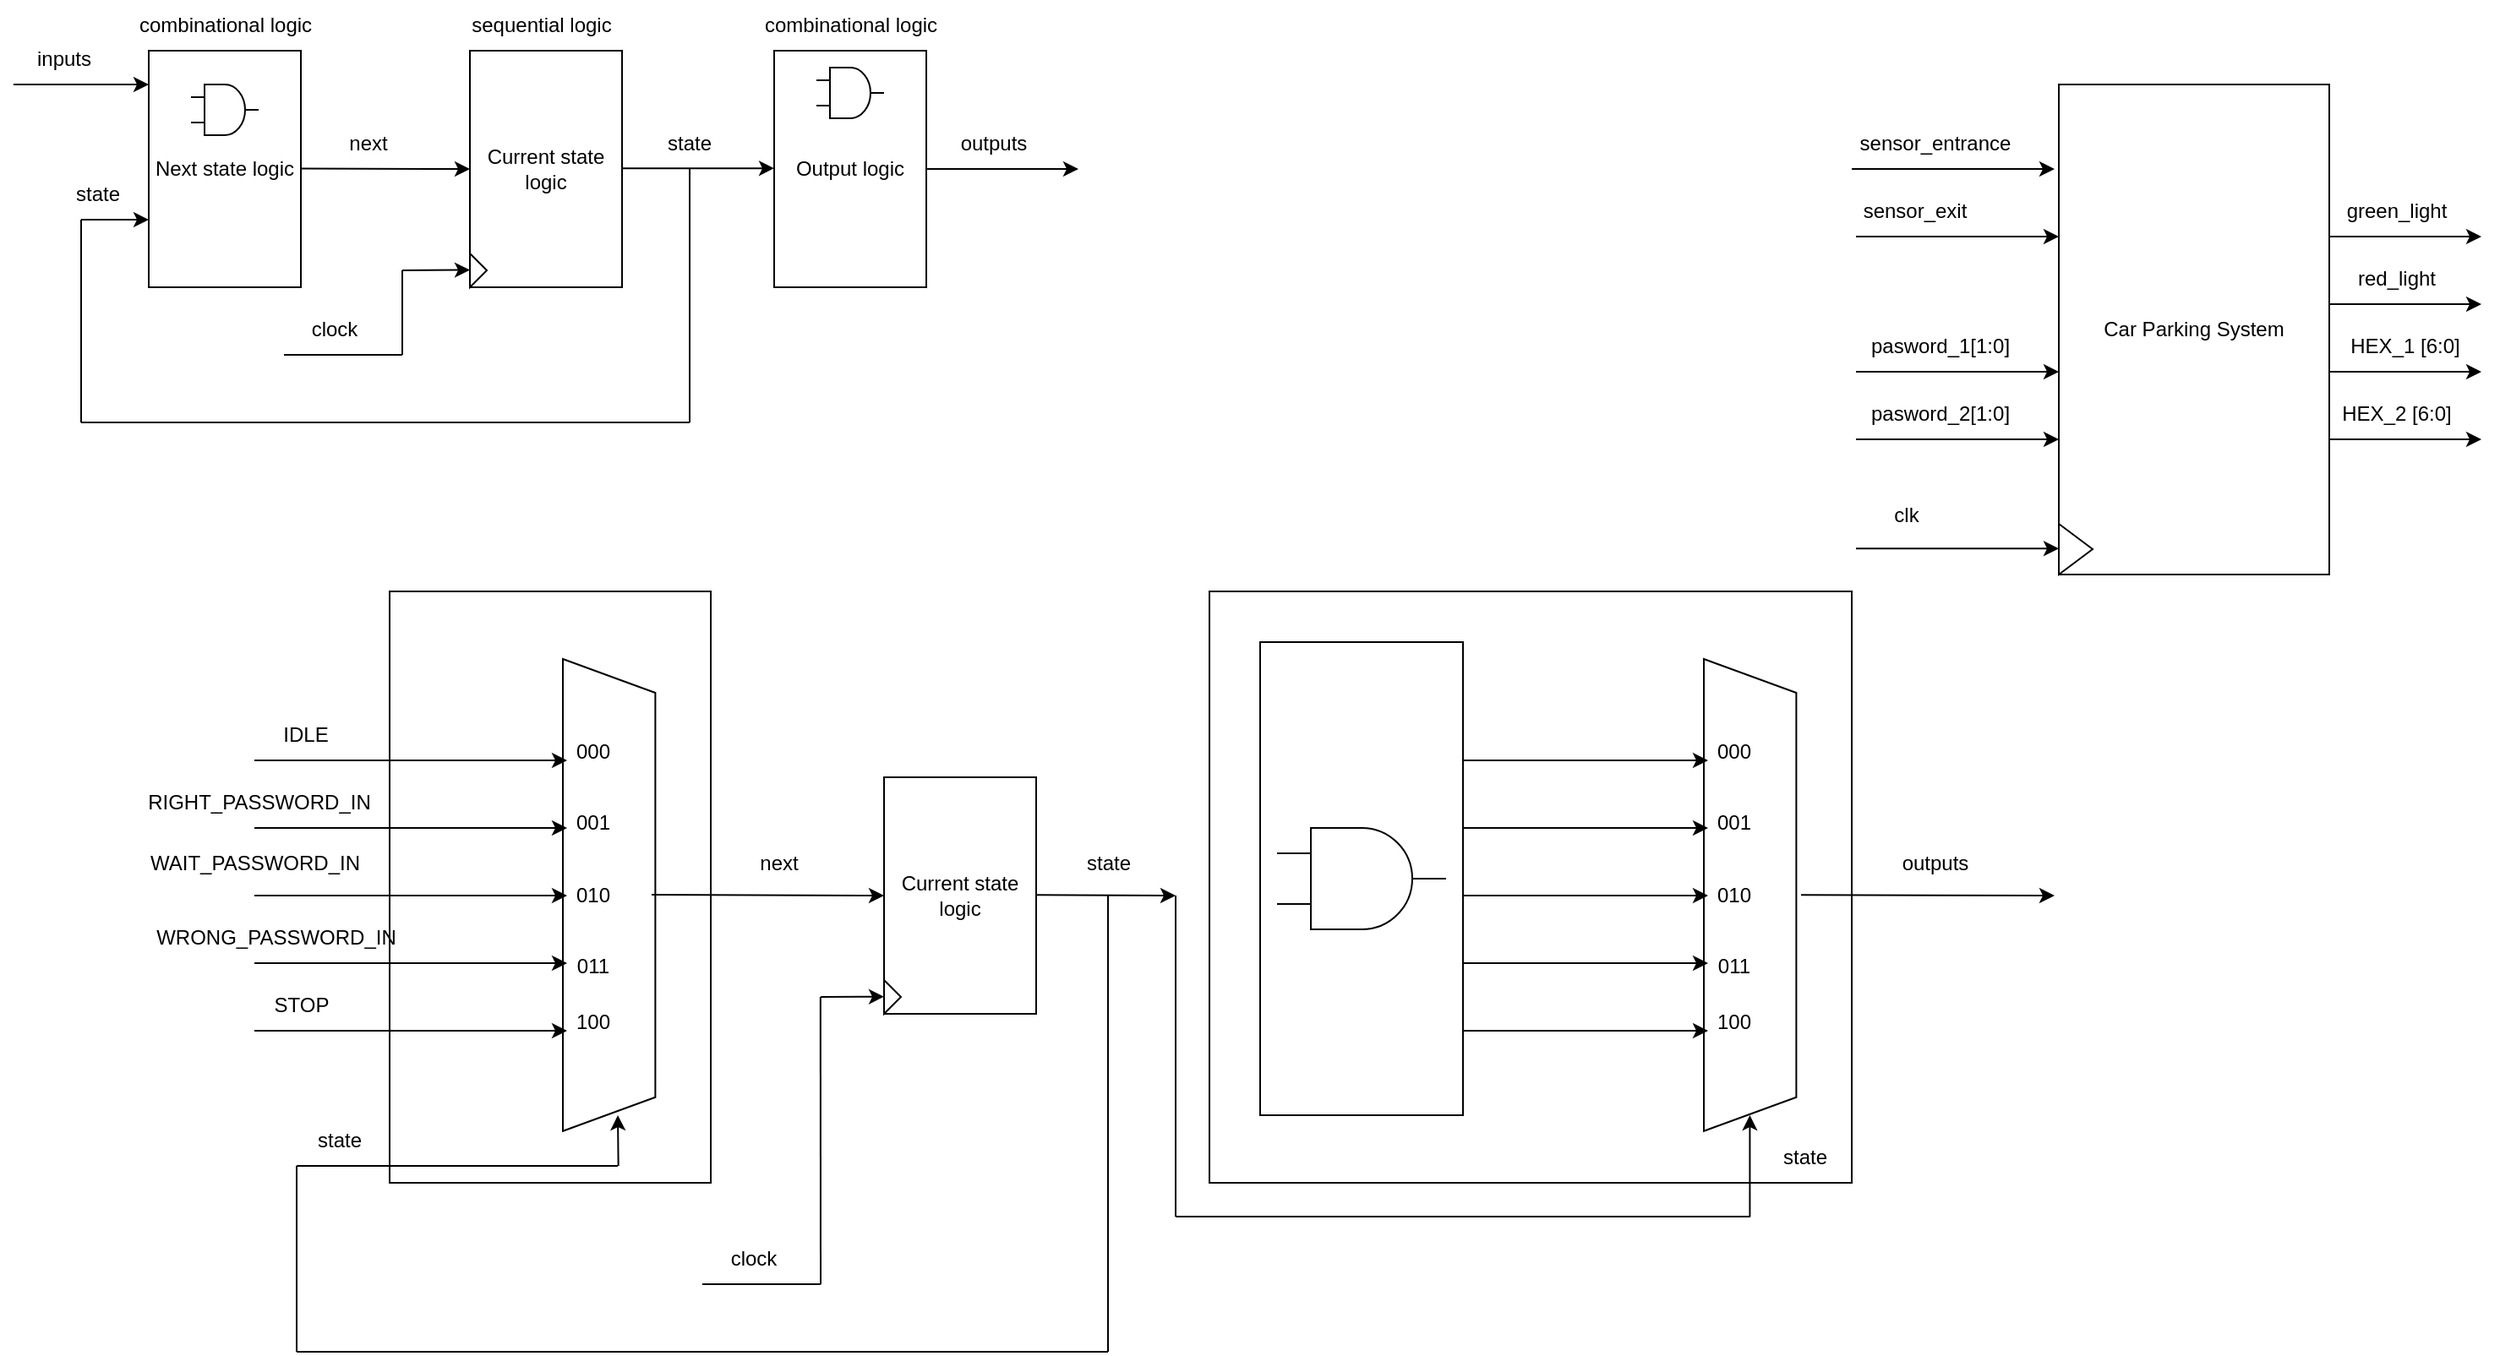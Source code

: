 <mxfile version="24.6.4" type="github">
  <diagram name="Page-1" id="HP4vaNlS5BNIqNdgq6U_">
    <mxGraphModel dx="1395" dy="643" grid="1" gridSize="10" guides="1" tooltips="1" connect="1" arrows="1" fold="1" page="1" pageScale="1" pageWidth="850" pageHeight="1100" math="0" shadow="0">
      <root>
        <mxCell id="0" />
        <mxCell id="1" parent="0" />
        <mxCell id="3VdE_Cds8ZQd7bfjSIlU-44" value="" style="rounded=0;whiteSpace=wrap;html=1;" vertex="1" parent="1">
          <mxGeometry x="252.5" y="370" width="190" height="350" as="geometry" />
        </mxCell>
        <mxCell id="2ca8768sGWNtgbp86XUo-1" value="Next state logic" style="rounded=0;whiteSpace=wrap;html=1;" parent="1" vertex="1">
          <mxGeometry x="110" y="50" width="90" height="140" as="geometry" />
        </mxCell>
        <mxCell id="2ca8768sGWNtgbp86XUo-2" value="Current state logic" style="rounded=0;whiteSpace=wrap;html=1;" parent="1" vertex="1">
          <mxGeometry x="300" y="50" width="90" height="140" as="geometry" />
        </mxCell>
        <mxCell id="2ca8768sGWNtgbp86XUo-3" value="" style="triangle;whiteSpace=wrap;html=1;" parent="1" vertex="1">
          <mxGeometry x="300" y="170" width="10" height="20" as="geometry" />
        </mxCell>
        <mxCell id="2ca8768sGWNtgbp86XUo-4" value="" style="endArrow=classic;html=1;rounded=0;" parent="1" edge="1">
          <mxGeometry width="50" height="50" relative="1" as="geometry">
            <mxPoint x="260" y="180" as="sourcePoint" />
            <mxPoint x="300" y="179.76" as="targetPoint" />
          </mxGeometry>
        </mxCell>
        <mxCell id="2ca8768sGWNtgbp86XUo-5" value="" style="endArrow=none;html=1;rounded=0;" parent="1" edge="1">
          <mxGeometry width="50" height="50" relative="1" as="geometry">
            <mxPoint x="260" y="230" as="sourcePoint" />
            <mxPoint x="260" y="180" as="targetPoint" />
          </mxGeometry>
        </mxCell>
        <mxCell id="3VdE_Cds8ZQd7bfjSIlU-1" value="" style="endArrow=none;html=1;rounded=0;" edge="1" parent="1">
          <mxGeometry width="50" height="50" relative="1" as="geometry">
            <mxPoint x="190" y="230" as="sourcePoint" />
            <mxPoint x="260" y="230" as="targetPoint" />
          </mxGeometry>
        </mxCell>
        <mxCell id="3VdE_Cds8ZQd7bfjSIlU-2" value="clock" style="text;strokeColor=none;align=center;fillColor=none;html=1;verticalAlign=middle;whiteSpace=wrap;rounded=0;" vertex="1" parent="1">
          <mxGeometry x="190" y="200" width="60" height="30" as="geometry" />
        </mxCell>
        <mxCell id="3VdE_Cds8ZQd7bfjSIlU-3" value="" style="endArrow=classic;html=1;rounded=0;entryX=0;entryY=0.5;entryDx=0;entryDy=0;" edge="1" parent="1" target="2ca8768sGWNtgbp86XUo-2">
          <mxGeometry width="50" height="50" relative="1" as="geometry">
            <mxPoint x="200" y="119.8" as="sourcePoint" />
            <mxPoint x="270" y="119.8" as="targetPoint" />
          </mxGeometry>
        </mxCell>
        <mxCell id="3VdE_Cds8ZQd7bfjSIlU-4" value="next" style="text;strokeColor=none;align=center;fillColor=none;html=1;verticalAlign=middle;whiteSpace=wrap;rounded=0;" vertex="1" parent="1">
          <mxGeometry x="210" y="90" width="60" height="30" as="geometry" />
        </mxCell>
        <mxCell id="3VdE_Cds8ZQd7bfjSIlU-5" value="" style="endArrow=classic;html=1;rounded=0;" edge="1" parent="1">
          <mxGeometry width="50" height="50" relative="1" as="geometry">
            <mxPoint x="390" y="119.6" as="sourcePoint" />
            <mxPoint x="480" y="119.6" as="targetPoint" />
          </mxGeometry>
        </mxCell>
        <mxCell id="3VdE_Cds8ZQd7bfjSIlU-6" value="Output logic" style="rounded=0;whiteSpace=wrap;html=1;" vertex="1" parent="1">
          <mxGeometry x="480" y="50" width="90" height="140" as="geometry" />
        </mxCell>
        <mxCell id="3VdE_Cds8ZQd7bfjSIlU-7" value="" style="endArrow=none;html=1;rounded=0;" edge="1" parent="1">
          <mxGeometry width="50" height="50" relative="1" as="geometry">
            <mxPoint x="430" y="270" as="sourcePoint" />
            <mxPoint x="430" y="120" as="targetPoint" />
          </mxGeometry>
        </mxCell>
        <mxCell id="3VdE_Cds8ZQd7bfjSIlU-8" value="" style="endArrow=none;html=1;rounded=0;" edge="1" parent="1">
          <mxGeometry width="50" height="50" relative="1" as="geometry">
            <mxPoint x="70" y="270" as="sourcePoint" />
            <mxPoint x="430" y="270" as="targetPoint" />
          </mxGeometry>
        </mxCell>
        <mxCell id="3VdE_Cds8ZQd7bfjSIlU-9" value="" style="endArrow=none;html=1;rounded=0;" edge="1" parent="1">
          <mxGeometry width="50" height="50" relative="1" as="geometry">
            <mxPoint x="70" y="270" as="sourcePoint" />
            <mxPoint x="70" y="150" as="targetPoint" />
          </mxGeometry>
        </mxCell>
        <mxCell id="3VdE_Cds8ZQd7bfjSIlU-10" value="" style="endArrow=classic;html=1;rounded=0;" edge="1" parent="1">
          <mxGeometry width="50" height="50" relative="1" as="geometry">
            <mxPoint x="70" y="150" as="sourcePoint" />
            <mxPoint x="110" y="150" as="targetPoint" />
          </mxGeometry>
        </mxCell>
        <mxCell id="3VdE_Cds8ZQd7bfjSIlU-11" value="state" style="text;strokeColor=none;align=center;fillColor=none;html=1;verticalAlign=middle;whiteSpace=wrap;rounded=0;" vertex="1" parent="1">
          <mxGeometry x="400" y="90" width="60" height="30" as="geometry" />
        </mxCell>
        <mxCell id="3VdE_Cds8ZQd7bfjSIlU-12" value="state" style="text;strokeColor=none;align=center;fillColor=none;html=1;verticalAlign=middle;whiteSpace=wrap;rounded=0;" vertex="1" parent="1">
          <mxGeometry x="50" y="120" width="60" height="30" as="geometry" />
        </mxCell>
        <mxCell id="3VdE_Cds8ZQd7bfjSIlU-13" value="" style="verticalLabelPosition=bottom;shadow=0;dashed=0;align=center;html=1;verticalAlign=top;shape=mxgraph.electrical.logic_gates.logic_gate;operation=and;" vertex="1" parent="1">
          <mxGeometry x="135" y="70" width="40" height="30" as="geometry" />
        </mxCell>
        <mxCell id="3VdE_Cds8ZQd7bfjSIlU-14" value="" style="verticalLabelPosition=bottom;shadow=0;dashed=0;align=center;html=1;verticalAlign=top;shape=mxgraph.electrical.logic_gates.logic_gate;operation=and;" vertex="1" parent="1">
          <mxGeometry x="505" y="60" width="40" height="30" as="geometry" />
        </mxCell>
        <mxCell id="3VdE_Cds8ZQd7bfjSIlU-15" value="" style="endArrow=classic;html=1;rounded=0;" edge="1" parent="1">
          <mxGeometry width="50" height="50" relative="1" as="geometry">
            <mxPoint x="570" y="120" as="sourcePoint" />
            <mxPoint x="660" y="120" as="targetPoint" />
          </mxGeometry>
        </mxCell>
        <mxCell id="3VdE_Cds8ZQd7bfjSIlU-16" value="outputs" style="text;strokeColor=none;align=center;fillColor=none;html=1;verticalAlign=middle;whiteSpace=wrap;rounded=0;" vertex="1" parent="1">
          <mxGeometry x="580" y="90" width="60" height="30" as="geometry" />
        </mxCell>
        <mxCell id="3VdE_Cds8ZQd7bfjSIlU-17" value="" style="endArrow=classic;html=1;rounded=0;" edge="1" parent="1">
          <mxGeometry width="50" height="50" relative="1" as="geometry">
            <mxPoint x="30" y="70" as="sourcePoint" />
            <mxPoint x="110" y="70" as="targetPoint" />
          </mxGeometry>
        </mxCell>
        <mxCell id="3VdE_Cds8ZQd7bfjSIlU-18" value="inputs" style="text;strokeColor=none;align=center;fillColor=none;html=1;verticalAlign=middle;whiteSpace=wrap;rounded=0;" vertex="1" parent="1">
          <mxGeometry x="30" y="40" width="60" height="30" as="geometry" />
        </mxCell>
        <mxCell id="3VdE_Cds8ZQd7bfjSIlU-19" value="combinational logic" style="text;strokeColor=none;align=center;fillColor=none;html=1;verticalAlign=middle;whiteSpace=wrap;rounded=0;" vertex="1" parent="1">
          <mxGeometry x="97.5" y="20" width="115" height="30" as="geometry" />
        </mxCell>
        <mxCell id="3VdE_Cds8ZQd7bfjSIlU-20" value="sequential logic" style="text;strokeColor=none;align=center;fillColor=none;html=1;verticalAlign=middle;whiteSpace=wrap;rounded=0;" vertex="1" parent="1">
          <mxGeometry x="285" y="20" width="115" height="30" as="geometry" />
        </mxCell>
        <mxCell id="3VdE_Cds8ZQd7bfjSIlU-21" value="combinational logic" style="text;strokeColor=none;align=center;fillColor=none;html=1;verticalAlign=middle;whiteSpace=wrap;rounded=0;" vertex="1" parent="1">
          <mxGeometry x="467.5" y="20" width="115" height="30" as="geometry" />
        </mxCell>
        <mxCell id="3VdE_Cds8ZQd7bfjSIlU-22" value="" style="shape=trapezoid;perimeter=trapezoidPerimeter;whiteSpace=wrap;html=1;fixedSize=1;rotation=90;" vertex="1" parent="1">
          <mxGeometry x="242.66" y="522.35" width="279.37" height="54.69" as="geometry" />
        </mxCell>
        <mxCell id="3VdE_Cds8ZQd7bfjSIlU-23" value="" style="endArrow=classic;html=1;rounded=0;" edge="1" parent="1">
          <mxGeometry width="50" height="50" relative="1" as="geometry">
            <mxPoint x="172.5" y="470" as="sourcePoint" />
            <mxPoint x="357.5" y="470" as="targetPoint" />
          </mxGeometry>
        </mxCell>
        <mxCell id="3VdE_Cds8ZQd7bfjSIlU-24" value="" style="endArrow=classic;html=1;rounded=0;" edge="1" parent="1">
          <mxGeometry width="50" height="50" relative="1" as="geometry">
            <mxPoint x="172.5" y="510" as="sourcePoint" />
            <mxPoint x="357.5" y="510" as="targetPoint" />
          </mxGeometry>
        </mxCell>
        <mxCell id="3VdE_Cds8ZQd7bfjSIlU-25" value="" style="endArrow=classic;html=1;rounded=0;" edge="1" parent="1">
          <mxGeometry width="50" height="50" relative="1" as="geometry">
            <mxPoint x="172.5" y="550" as="sourcePoint" />
            <mxPoint x="357.5" y="550" as="targetPoint" />
          </mxGeometry>
        </mxCell>
        <mxCell id="3VdE_Cds8ZQd7bfjSIlU-26" value="IDLE" style="text;strokeColor=none;align=center;fillColor=none;html=1;verticalAlign=middle;whiteSpace=wrap;rounded=0;" vertex="1" parent="1">
          <mxGeometry x="172.5" y="440" width="60" height="30" as="geometry" />
        </mxCell>
        <mxCell id="3VdE_Cds8ZQd7bfjSIlU-27" value="WAIT_PASSWORD_IN" style="text;strokeColor=none;align=center;fillColor=none;html=1;verticalAlign=middle;whiteSpace=wrap;rounded=0;" vertex="1" parent="1">
          <mxGeometry x="97.5" y="516.25" width="150" height="30" as="geometry" />
        </mxCell>
        <mxCell id="3VdE_Cds8ZQd7bfjSIlU-28" value="RIGHT_PASSWORD_IN" style="text;strokeColor=none;align=center;fillColor=none;html=1;verticalAlign=middle;whiteSpace=wrap;rounded=0;" vertex="1" parent="1">
          <mxGeometry x="107.66" y="480" width="135" height="30" as="geometry" />
        </mxCell>
        <mxCell id="3VdE_Cds8ZQd7bfjSIlU-29" value="" style="endArrow=classic;html=1;rounded=0;" edge="1" parent="1">
          <mxGeometry width="50" height="50" relative="1" as="geometry">
            <mxPoint x="172.5" y="590" as="sourcePoint" />
            <mxPoint x="357.5" y="590" as="targetPoint" />
          </mxGeometry>
        </mxCell>
        <mxCell id="3VdE_Cds8ZQd7bfjSIlU-30" value="" style="endArrow=classic;html=1;rounded=0;" edge="1" parent="1">
          <mxGeometry width="50" height="50" relative="1" as="geometry">
            <mxPoint x="172.5" y="630" as="sourcePoint" />
            <mxPoint x="357.5" y="630" as="targetPoint" />
          </mxGeometry>
        </mxCell>
        <mxCell id="3VdE_Cds8ZQd7bfjSIlU-32" value="" style="endArrow=classic;html=1;rounded=0;entryX=0;entryY=0.5;entryDx=0;entryDy=0;" edge="1" parent="1" target="3VdE_Cds8ZQd7bfjSIlU-47">
          <mxGeometry width="50" height="50" relative="1" as="geometry">
            <mxPoint x="407.5" y="549.49" as="sourcePoint" />
            <mxPoint x="522.5" y="550" as="targetPoint" />
          </mxGeometry>
        </mxCell>
        <mxCell id="3VdE_Cds8ZQd7bfjSIlU-33" value="WRONG_PASSWORD_IN" style="text;strokeColor=none;align=center;fillColor=none;html=1;verticalAlign=middle;whiteSpace=wrap;rounded=0;" vertex="1" parent="1">
          <mxGeometry x="117.5" y="560" width="135" height="30" as="geometry" />
        </mxCell>
        <mxCell id="3VdE_Cds8ZQd7bfjSIlU-34" value="STOP" style="text;strokeColor=none;align=center;fillColor=none;html=1;verticalAlign=middle;whiteSpace=wrap;rounded=0;" vertex="1" parent="1">
          <mxGeometry x="132.5" y="600" width="135" height="30" as="geometry" />
        </mxCell>
        <mxCell id="3VdE_Cds8ZQd7bfjSIlU-36" value="000" style="text;strokeColor=none;align=center;fillColor=none;html=1;verticalAlign=middle;whiteSpace=wrap;rounded=0;" vertex="1" parent="1">
          <mxGeometry x="342.5" y="450" width="60" height="30" as="geometry" />
        </mxCell>
        <mxCell id="3VdE_Cds8ZQd7bfjSIlU-38" value="001" style="text;strokeColor=none;align=center;fillColor=none;html=1;verticalAlign=middle;whiteSpace=wrap;rounded=0;" vertex="1" parent="1">
          <mxGeometry x="342.5" y="492.35" width="60" height="30" as="geometry" />
        </mxCell>
        <mxCell id="3VdE_Cds8ZQd7bfjSIlU-39" value="010" style="text;strokeColor=none;align=center;fillColor=none;html=1;verticalAlign=middle;whiteSpace=wrap;rounded=0;" vertex="1" parent="1">
          <mxGeometry x="342.5" y="534.69" width="60" height="30" as="geometry" />
        </mxCell>
        <mxCell id="3VdE_Cds8ZQd7bfjSIlU-40" value="011" style="text;strokeColor=none;align=center;fillColor=none;html=1;verticalAlign=middle;whiteSpace=wrap;rounded=0;" vertex="1" parent="1">
          <mxGeometry x="342.5" y="577.04" width="60" height="30" as="geometry" />
        </mxCell>
        <mxCell id="3VdE_Cds8ZQd7bfjSIlU-41" value="100" style="text;strokeColor=none;align=center;fillColor=none;html=1;verticalAlign=middle;whiteSpace=wrap;rounded=0;" vertex="1" parent="1">
          <mxGeometry x="342.5" y="610" width="60" height="30" as="geometry" />
        </mxCell>
        <mxCell id="3VdE_Cds8ZQd7bfjSIlU-42" value="state" style="text;strokeColor=none;align=center;fillColor=none;html=1;verticalAlign=middle;whiteSpace=wrap;rounded=0;" vertex="1" parent="1">
          <mxGeometry x="192.5" y="680" width="60" height="30" as="geometry" />
        </mxCell>
        <mxCell id="3VdE_Cds8ZQd7bfjSIlU-43" value="next" style="text;strokeColor=none;align=center;fillColor=none;html=1;verticalAlign=middle;whiteSpace=wrap;rounded=0;" vertex="1" parent="1">
          <mxGeometry x="452.5" y="516.25" width="60" height="30" as="geometry" />
        </mxCell>
        <mxCell id="3VdE_Cds8ZQd7bfjSIlU-47" value="Current state logic" style="rounded=0;whiteSpace=wrap;html=1;" vertex="1" parent="1">
          <mxGeometry x="545" y="480" width="90" height="140" as="geometry" />
        </mxCell>
        <mxCell id="3VdE_Cds8ZQd7bfjSIlU-48" value="" style="triangle;whiteSpace=wrap;html=1;" vertex="1" parent="1">
          <mxGeometry x="545" y="600" width="10" height="20" as="geometry" />
        </mxCell>
        <mxCell id="3VdE_Cds8ZQd7bfjSIlU-49" value="" style="endArrow=classic;html=1;rounded=0;" edge="1" parent="1">
          <mxGeometry width="50" height="50" relative="1" as="geometry">
            <mxPoint x="507.5" y="610" as="sourcePoint" />
            <mxPoint x="545" y="609.83" as="targetPoint" />
          </mxGeometry>
        </mxCell>
        <mxCell id="3VdE_Cds8ZQd7bfjSIlU-50" value="" style="endArrow=none;html=1;rounded=0;" edge="1" parent="1">
          <mxGeometry width="50" height="50" relative="1" as="geometry">
            <mxPoint x="507.5" y="780" as="sourcePoint" />
            <mxPoint x="507.4" y="610" as="targetPoint" />
          </mxGeometry>
        </mxCell>
        <mxCell id="3VdE_Cds8ZQd7bfjSIlU-51" value="" style="endArrow=none;html=1;rounded=0;" edge="1" parent="1">
          <mxGeometry width="50" height="50" relative="1" as="geometry">
            <mxPoint x="437.5" y="780" as="sourcePoint" />
            <mxPoint x="507.5" y="780" as="targetPoint" />
          </mxGeometry>
        </mxCell>
        <mxCell id="3VdE_Cds8ZQd7bfjSIlU-53" value="" style="endArrow=none;html=1;rounded=0;" edge="1" parent="1">
          <mxGeometry width="50" height="50" relative="1" as="geometry">
            <mxPoint x="197.5" y="710" as="sourcePoint" />
            <mxPoint x="387.5" y="710" as="targetPoint" />
          </mxGeometry>
        </mxCell>
        <mxCell id="3VdE_Cds8ZQd7bfjSIlU-54" value="" style="endArrow=classic;html=1;rounded=0;" edge="1" parent="1">
          <mxGeometry width="50" height="50" relative="1" as="geometry">
            <mxPoint x="387.82" y="710" as="sourcePoint" />
            <mxPoint x="387.5" y="680" as="targetPoint" />
          </mxGeometry>
        </mxCell>
        <mxCell id="3VdE_Cds8ZQd7bfjSIlU-55" value="" style="endArrow=none;html=1;rounded=0;" edge="1" parent="1">
          <mxGeometry width="50" height="50" relative="1" as="geometry">
            <mxPoint x="197.5" y="820" as="sourcePoint" />
            <mxPoint x="197.5" y="710" as="targetPoint" />
          </mxGeometry>
        </mxCell>
        <mxCell id="3VdE_Cds8ZQd7bfjSIlU-56" value="" style="endArrow=classic;html=1;rounded=0;" edge="1" parent="1">
          <mxGeometry width="50" height="50" relative="1" as="geometry">
            <mxPoint x="635" y="549.58" as="sourcePoint" />
            <mxPoint x="717.5" y="550" as="targetPoint" />
          </mxGeometry>
        </mxCell>
        <mxCell id="3VdE_Cds8ZQd7bfjSIlU-57" value="" style="rounded=0;whiteSpace=wrap;html=1;" vertex="1" parent="1">
          <mxGeometry x="737.5" y="370" width="380" height="350" as="geometry" />
        </mxCell>
        <mxCell id="3VdE_Cds8ZQd7bfjSIlU-58" value="" style="shape=trapezoid;perimeter=trapezoidPerimeter;whiteSpace=wrap;html=1;fixedSize=1;rotation=90;" vertex="1" parent="1">
          <mxGeometry x="917.66" y="522.35" width="279.37" height="54.69" as="geometry" />
        </mxCell>
        <mxCell id="3VdE_Cds8ZQd7bfjSIlU-59" value="" style="endArrow=classic;html=1;rounded=0;" edge="1" parent="1">
          <mxGeometry width="50" height="50" relative="1" as="geometry">
            <mxPoint x="887.5" y="470" as="sourcePoint" />
            <mxPoint x="1032.5" y="470" as="targetPoint" />
          </mxGeometry>
        </mxCell>
        <mxCell id="3VdE_Cds8ZQd7bfjSIlU-60" value="" style="endArrow=classic;html=1;rounded=0;" edge="1" parent="1">
          <mxGeometry width="50" height="50" relative="1" as="geometry">
            <mxPoint x="887.5" y="510" as="sourcePoint" />
            <mxPoint x="1032.5" y="510" as="targetPoint" />
          </mxGeometry>
        </mxCell>
        <mxCell id="3VdE_Cds8ZQd7bfjSIlU-61" value="" style="endArrow=classic;html=1;rounded=0;" edge="1" parent="1">
          <mxGeometry width="50" height="50" relative="1" as="geometry">
            <mxPoint x="887.5" y="550" as="sourcePoint" />
            <mxPoint x="1032.5" y="550" as="targetPoint" />
          </mxGeometry>
        </mxCell>
        <mxCell id="3VdE_Cds8ZQd7bfjSIlU-62" value="" style="endArrow=classic;html=1;rounded=0;" edge="1" parent="1">
          <mxGeometry width="50" height="50" relative="1" as="geometry">
            <mxPoint x="887.5" y="590" as="sourcePoint" />
            <mxPoint x="1032.5" y="590" as="targetPoint" />
          </mxGeometry>
        </mxCell>
        <mxCell id="3VdE_Cds8ZQd7bfjSIlU-63" value="" style="endArrow=classic;html=1;rounded=0;" edge="1" parent="1">
          <mxGeometry width="50" height="50" relative="1" as="geometry">
            <mxPoint x="887.5" y="630" as="sourcePoint" />
            <mxPoint x="1032.5" y="630" as="targetPoint" />
          </mxGeometry>
        </mxCell>
        <mxCell id="3VdE_Cds8ZQd7bfjSIlU-64" value="000" style="text;strokeColor=none;align=center;fillColor=none;html=1;verticalAlign=middle;whiteSpace=wrap;rounded=0;" vertex="1" parent="1">
          <mxGeometry x="1017.5" y="450" width="60" height="30" as="geometry" />
        </mxCell>
        <mxCell id="3VdE_Cds8ZQd7bfjSIlU-65" value="001" style="text;strokeColor=none;align=center;fillColor=none;html=1;verticalAlign=middle;whiteSpace=wrap;rounded=0;" vertex="1" parent="1">
          <mxGeometry x="1017.5" y="492.35" width="60" height="30" as="geometry" />
        </mxCell>
        <mxCell id="3VdE_Cds8ZQd7bfjSIlU-66" value="010" style="text;strokeColor=none;align=center;fillColor=none;html=1;verticalAlign=middle;whiteSpace=wrap;rounded=0;" vertex="1" parent="1">
          <mxGeometry x="1017.5" y="534.69" width="60" height="30" as="geometry" />
        </mxCell>
        <mxCell id="3VdE_Cds8ZQd7bfjSIlU-67" value="011" style="text;strokeColor=none;align=center;fillColor=none;html=1;verticalAlign=middle;whiteSpace=wrap;rounded=0;" vertex="1" parent="1">
          <mxGeometry x="1017.5" y="577.04" width="60" height="30" as="geometry" />
        </mxCell>
        <mxCell id="3VdE_Cds8ZQd7bfjSIlU-68" value="100" style="text;strokeColor=none;align=center;fillColor=none;html=1;verticalAlign=middle;whiteSpace=wrap;rounded=0;" vertex="1" parent="1">
          <mxGeometry x="1017.5" y="610" width="60" height="30" as="geometry" />
        </mxCell>
        <mxCell id="3VdE_Cds8ZQd7bfjSIlU-69" value="" style="endArrow=none;html=1;rounded=0;" edge="1" parent="1">
          <mxGeometry width="50" height="50" relative="1" as="geometry">
            <mxPoint x="677.5" y="820" as="sourcePoint" />
            <mxPoint x="677.5" y="550" as="targetPoint" />
          </mxGeometry>
        </mxCell>
        <mxCell id="3VdE_Cds8ZQd7bfjSIlU-70" value="" style="rounded=0;whiteSpace=wrap;html=1;" vertex="1" parent="1">
          <mxGeometry x="767.5" y="400" width="120" height="280" as="geometry" />
        </mxCell>
        <mxCell id="3VdE_Cds8ZQd7bfjSIlU-71" value="" style="verticalLabelPosition=bottom;shadow=0;dashed=0;align=center;html=1;verticalAlign=top;shape=mxgraph.electrical.logic_gates.logic_gate;operation=and;" vertex="1" parent="1">
          <mxGeometry x="777.5" y="510" width="100" height="60" as="geometry" />
        </mxCell>
        <mxCell id="3VdE_Cds8ZQd7bfjSIlU-72" value="" style="endArrow=none;html=1;rounded=0;" edge="1" parent="1">
          <mxGeometry width="50" height="50" relative="1" as="geometry">
            <mxPoint x="717.5" y="740" as="sourcePoint" />
            <mxPoint x="717.5" y="550" as="targetPoint" />
          </mxGeometry>
        </mxCell>
        <mxCell id="3VdE_Cds8ZQd7bfjSIlU-73" value="" style="endArrow=none;html=1;rounded=0;" edge="1" parent="1">
          <mxGeometry width="50" height="50" relative="1" as="geometry">
            <mxPoint x="717.5" y="740" as="sourcePoint" />
            <mxPoint x="1057.5" y="740" as="targetPoint" />
          </mxGeometry>
        </mxCell>
        <mxCell id="3VdE_Cds8ZQd7bfjSIlU-74" value="" style="endArrow=classic;html=1;rounded=0;" edge="1" parent="1">
          <mxGeometry width="50" height="50" relative="1" as="geometry">
            <mxPoint x="1057.21" y="740" as="sourcePoint" />
            <mxPoint x="1057.21" y="680" as="targetPoint" />
          </mxGeometry>
        </mxCell>
        <mxCell id="3VdE_Cds8ZQd7bfjSIlU-75" value="" style="endArrow=classic;html=1;rounded=0;" edge="1" parent="1">
          <mxGeometry width="50" height="50" relative="1" as="geometry">
            <mxPoint x="1087.5" y="549.66" as="sourcePoint" />
            <mxPoint x="1237.5" y="550" as="targetPoint" />
          </mxGeometry>
        </mxCell>
        <mxCell id="3VdE_Cds8ZQd7bfjSIlU-76" value="" style="endArrow=none;html=1;rounded=0;" edge="1" parent="1">
          <mxGeometry width="50" height="50" relative="1" as="geometry">
            <mxPoint x="197.5" y="820" as="sourcePoint" />
            <mxPoint x="677.5" y="820" as="targetPoint" />
          </mxGeometry>
        </mxCell>
        <mxCell id="3VdE_Cds8ZQd7bfjSIlU-77" value="state" style="text;strokeColor=none;align=center;fillColor=none;html=1;verticalAlign=middle;whiteSpace=wrap;rounded=0;" vertex="1" parent="1">
          <mxGeometry x="647.5" y="516.25" width="60" height="30" as="geometry" />
        </mxCell>
        <mxCell id="3VdE_Cds8ZQd7bfjSIlU-78" value="clock" style="text;strokeColor=none;align=center;fillColor=none;html=1;verticalAlign=middle;whiteSpace=wrap;rounded=0;" vertex="1" parent="1">
          <mxGeometry x="437.5" y="750" width="60" height="30" as="geometry" />
        </mxCell>
        <mxCell id="3VdE_Cds8ZQd7bfjSIlU-79" value="outputs" style="text;strokeColor=none;align=center;fillColor=none;html=1;verticalAlign=middle;whiteSpace=wrap;rounded=0;" vertex="1" parent="1">
          <mxGeometry x="1137.03" y="516.25" width="60" height="30" as="geometry" />
        </mxCell>
        <mxCell id="3VdE_Cds8ZQd7bfjSIlU-80" value="state" style="text;strokeColor=none;align=center;fillColor=none;html=1;verticalAlign=middle;whiteSpace=wrap;rounded=0;" vertex="1" parent="1">
          <mxGeometry x="1060" y="690" width="60" height="30" as="geometry" />
        </mxCell>
        <mxCell id="3VdE_Cds8ZQd7bfjSIlU-81" value="Car Parking System" style="rounded=0;whiteSpace=wrap;html=1;" vertex="1" parent="1">
          <mxGeometry x="1240" y="70" width="160" height="290" as="geometry" />
        </mxCell>
        <mxCell id="3VdE_Cds8ZQd7bfjSIlU-82" value="" style="endArrow=classic;html=1;rounded=0;" edge="1" parent="1">
          <mxGeometry width="50" height="50" relative="1" as="geometry">
            <mxPoint x="1117.5" y="120" as="sourcePoint" />
            <mxPoint x="1237.5" y="120" as="targetPoint" />
          </mxGeometry>
        </mxCell>
        <mxCell id="3VdE_Cds8ZQd7bfjSIlU-83" value="" style="endArrow=classic;html=1;rounded=0;" edge="1" parent="1">
          <mxGeometry width="50" height="50" relative="1" as="geometry">
            <mxPoint x="1120" y="344.66" as="sourcePoint" />
            <mxPoint x="1240" y="344.66" as="targetPoint" />
          </mxGeometry>
        </mxCell>
        <mxCell id="3VdE_Cds8ZQd7bfjSIlU-84" value="" style="triangle;whiteSpace=wrap;html=1;" vertex="1" parent="1">
          <mxGeometry x="1240" y="330" width="20" height="30" as="geometry" />
        </mxCell>
        <mxCell id="3VdE_Cds8ZQd7bfjSIlU-85" value="" style="endArrow=classic;html=1;rounded=0;" edge="1" parent="1">
          <mxGeometry width="50" height="50" relative="1" as="geometry">
            <mxPoint x="1120" y="160" as="sourcePoint" />
            <mxPoint x="1240" y="160" as="targetPoint" />
          </mxGeometry>
        </mxCell>
        <mxCell id="3VdE_Cds8ZQd7bfjSIlU-86" value="" style="endArrow=classic;html=1;rounded=0;" edge="1" parent="1">
          <mxGeometry width="50" height="50" relative="1" as="geometry">
            <mxPoint x="1120" y="240" as="sourcePoint" />
            <mxPoint x="1240" y="240" as="targetPoint" />
          </mxGeometry>
        </mxCell>
        <mxCell id="3VdE_Cds8ZQd7bfjSIlU-87" value="" style="endArrow=classic;html=1;rounded=0;" edge="1" parent="1">
          <mxGeometry width="50" height="50" relative="1" as="geometry">
            <mxPoint x="1120" y="280" as="sourcePoint" />
            <mxPoint x="1240" y="280" as="targetPoint" />
          </mxGeometry>
        </mxCell>
        <mxCell id="3VdE_Cds8ZQd7bfjSIlU-88" value="sensor_entrance" style="text;strokeColor=none;align=center;fillColor=none;html=1;verticalAlign=middle;whiteSpace=wrap;rounded=0;" vertex="1" parent="1">
          <mxGeometry x="1092.03" y="90" width="150" height="30" as="geometry" />
        </mxCell>
        <mxCell id="3VdE_Cds8ZQd7bfjSIlU-89" value="sensor_exit" style="text;strokeColor=none;align=center;fillColor=none;html=1;verticalAlign=middle;whiteSpace=wrap;rounded=0;" vertex="1" parent="1">
          <mxGeometry x="1080" y="130" width="150" height="30" as="geometry" />
        </mxCell>
        <mxCell id="3VdE_Cds8ZQd7bfjSIlU-90" value="pasword_1[1:0]" style="text;strokeColor=none;align=center;fillColor=none;html=1;verticalAlign=middle;whiteSpace=wrap;rounded=0;" vertex="1" parent="1">
          <mxGeometry x="1110" y="210" width="120" height="30" as="geometry" />
        </mxCell>
        <mxCell id="3VdE_Cds8ZQd7bfjSIlU-91" value="pasword_2[1:0]" style="text;strokeColor=none;align=center;fillColor=none;html=1;verticalAlign=middle;whiteSpace=wrap;rounded=0;" vertex="1" parent="1">
          <mxGeometry x="1110" y="250" width="120" height="30" as="geometry" />
        </mxCell>
        <mxCell id="3VdE_Cds8ZQd7bfjSIlU-92" value="clk" style="text;strokeColor=none;align=center;fillColor=none;html=1;verticalAlign=middle;whiteSpace=wrap;rounded=0;" vertex="1" parent="1">
          <mxGeometry x="1120" y="310" width="60" height="30" as="geometry" />
        </mxCell>
        <mxCell id="3VdE_Cds8ZQd7bfjSIlU-93" value="" style="endArrow=classic;html=1;rounded=0;" edge="1" parent="1">
          <mxGeometry width="50" height="50" relative="1" as="geometry">
            <mxPoint x="1400" y="160" as="sourcePoint" />
            <mxPoint x="1490" y="160" as="targetPoint" />
          </mxGeometry>
        </mxCell>
        <mxCell id="3VdE_Cds8ZQd7bfjSIlU-94" value="" style="endArrow=classic;html=1;rounded=0;" edge="1" parent="1">
          <mxGeometry width="50" height="50" relative="1" as="geometry">
            <mxPoint x="1400" y="200" as="sourcePoint" />
            <mxPoint x="1490" y="200" as="targetPoint" />
          </mxGeometry>
        </mxCell>
        <mxCell id="3VdE_Cds8ZQd7bfjSIlU-95" value="" style="endArrow=classic;html=1;rounded=0;" edge="1" parent="1">
          <mxGeometry width="50" height="50" relative="1" as="geometry">
            <mxPoint x="1400" y="240" as="sourcePoint" />
            <mxPoint x="1490" y="240" as="targetPoint" />
          </mxGeometry>
        </mxCell>
        <mxCell id="3VdE_Cds8ZQd7bfjSIlU-96" value="" style="endArrow=classic;html=1;rounded=0;" edge="1" parent="1">
          <mxGeometry width="50" height="50" relative="1" as="geometry">
            <mxPoint x="1400" y="280" as="sourcePoint" />
            <mxPoint x="1490" y="280" as="targetPoint" />
          </mxGeometry>
        </mxCell>
        <mxCell id="3VdE_Cds8ZQd7bfjSIlU-97" value="green_light" style="text;strokeColor=none;align=center;fillColor=none;html=1;verticalAlign=middle;whiteSpace=wrap;rounded=0;" vertex="1" parent="1">
          <mxGeometry x="1410" y="130" width="60" height="30" as="geometry" />
        </mxCell>
        <mxCell id="3VdE_Cds8ZQd7bfjSIlU-98" value="red_light" style="text;strokeColor=none;align=center;fillColor=none;html=1;verticalAlign=middle;whiteSpace=wrap;rounded=0;" vertex="1" parent="1">
          <mxGeometry x="1410" y="170" width="60" height="30" as="geometry" />
        </mxCell>
        <mxCell id="3VdE_Cds8ZQd7bfjSIlU-99" value="HEX_1 [6:0]" style="text;strokeColor=none;align=center;fillColor=none;html=1;verticalAlign=middle;whiteSpace=wrap;rounded=0;" vertex="1" parent="1">
          <mxGeometry x="1390" y="210" width="110" height="30" as="geometry" />
        </mxCell>
        <mxCell id="3VdE_Cds8ZQd7bfjSIlU-100" value="HEX_2 [6:0]" style="text;strokeColor=none;align=center;fillColor=none;html=1;verticalAlign=middle;whiteSpace=wrap;rounded=0;" vertex="1" parent="1">
          <mxGeometry x="1385" y="250" width="110" height="30" as="geometry" />
        </mxCell>
      </root>
    </mxGraphModel>
  </diagram>
</mxfile>
